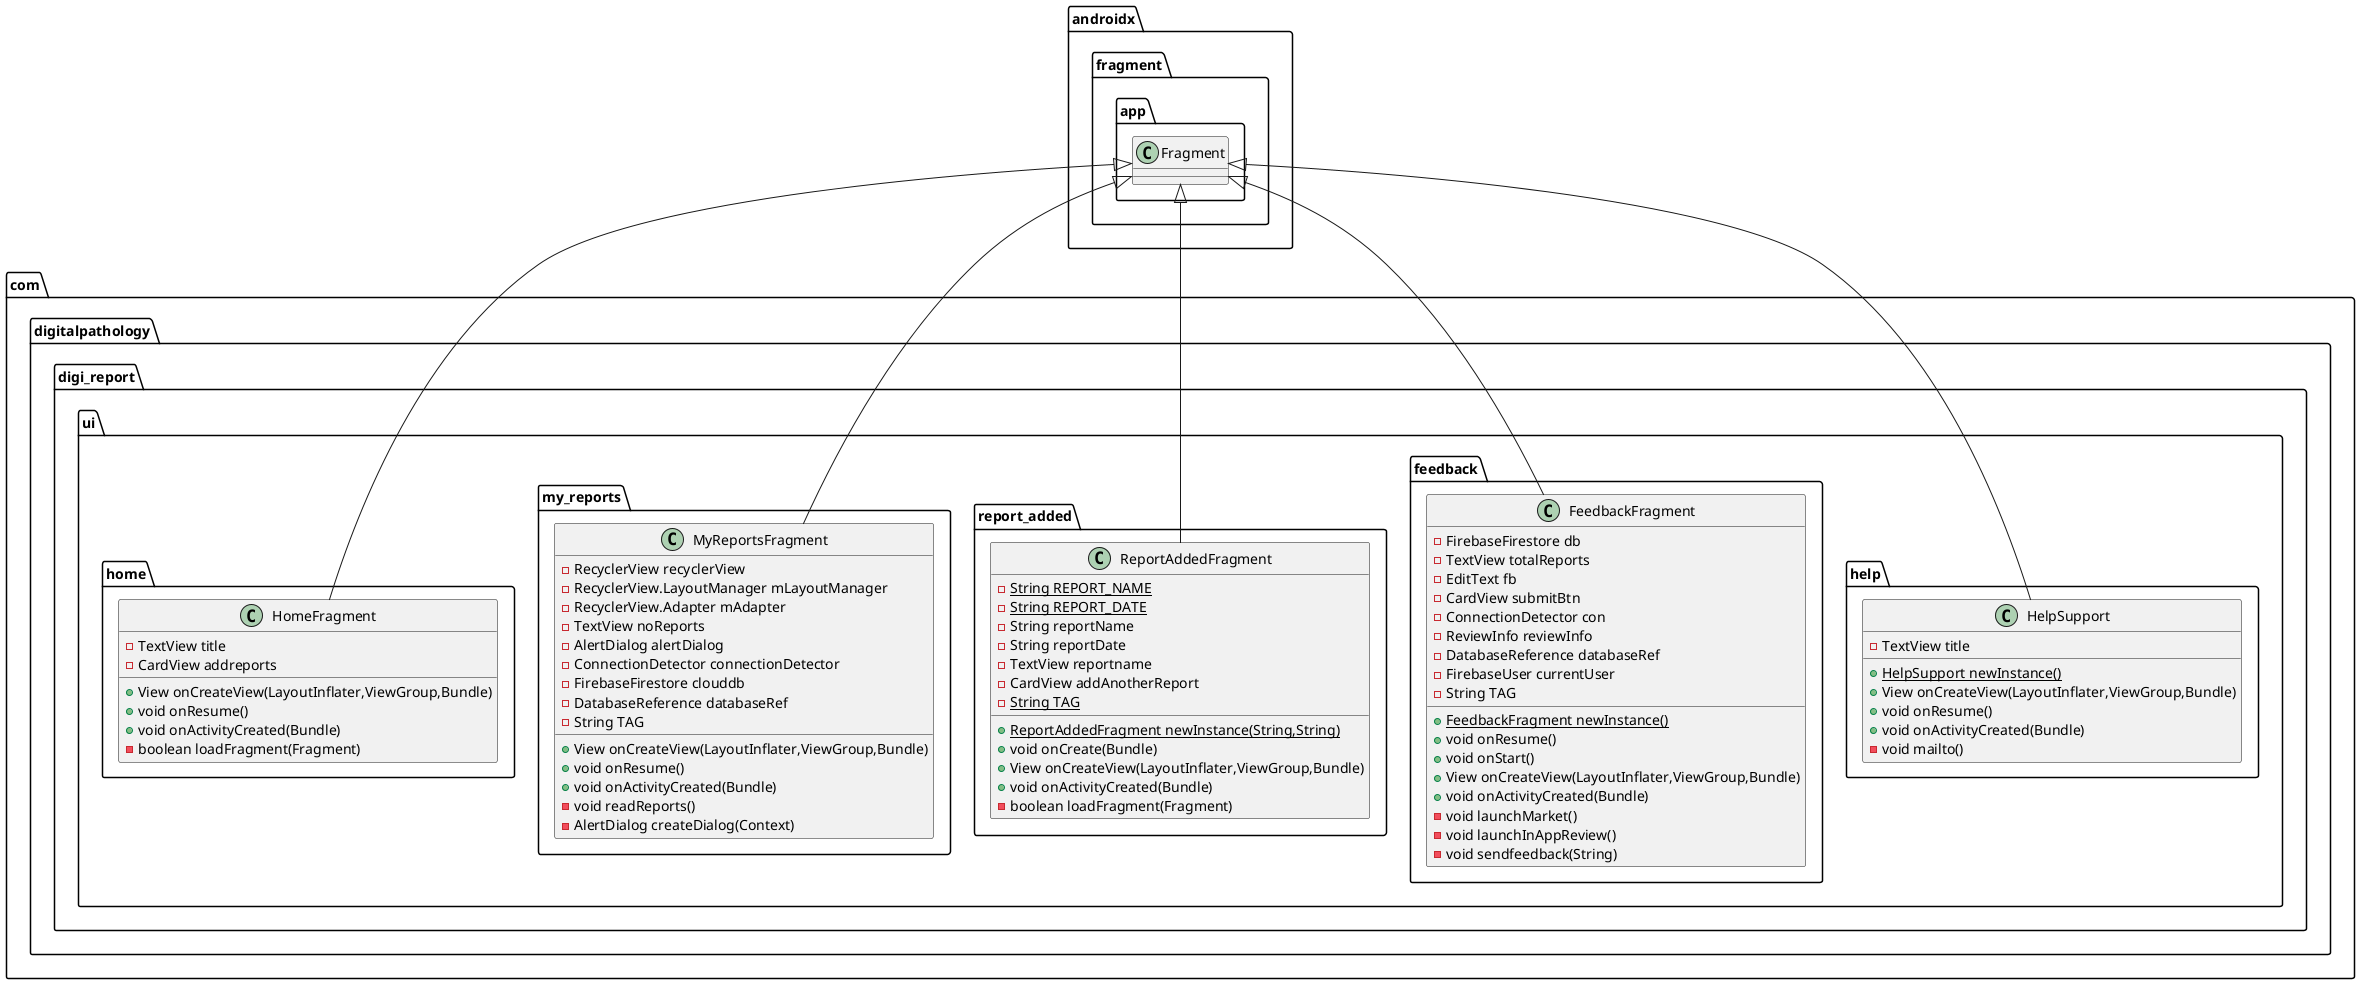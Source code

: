 @startuml
class com.digitalpathology.digi_report.ui.help.HelpSupport {
- TextView title
+ {static} HelpSupport newInstance()
+ View onCreateView(LayoutInflater,ViewGroup,Bundle)
+ void onResume()
+ void onActivityCreated(Bundle)
- void mailto()
}
class com.digitalpathology.digi_report.ui.feedback.FeedbackFragment {
- FirebaseFirestore db
- TextView totalReports
- EditText fb
- CardView submitBtn
- ConnectionDetector con
- ReviewInfo reviewInfo
- DatabaseReference databaseRef
- FirebaseUser currentUser
- String TAG
+ {static} FeedbackFragment newInstance()
+ void onResume()
+ void onStart()
+ View onCreateView(LayoutInflater,ViewGroup,Bundle)
+ void onActivityCreated(Bundle)
- void launchMarket()
- void launchInAppReview()
- void sendfeedback(String)
}

class com.digitalpathology.digi_report.ui.report_added.ReportAddedFragment {
- {static} String REPORT_NAME
- {static} String REPORT_DATE
- String reportName
- String reportDate
- TextView reportname
- CardView addAnotherReport
- {static} String TAG
+ {static} ReportAddedFragment newInstance(String,String)
+ void onCreate(Bundle)
+ View onCreateView(LayoutInflater,ViewGroup,Bundle)
+ void onActivityCreated(Bundle)
- boolean loadFragment(Fragment)
}
class com.digitalpathology.digi_report.ui.my_reports.MyReportsFragment {
- RecyclerView recyclerView
- RecyclerView.LayoutManager mLayoutManager
- RecyclerView.Adapter mAdapter
- TextView noReports
- AlertDialog alertDialog
- ConnectionDetector connectionDetector
- FirebaseFirestore clouddb
- DatabaseReference databaseRef
- String TAG
+ View onCreateView(LayoutInflater,ViewGroup,Bundle)
+ void onResume()
+ void onActivityCreated(Bundle)
- void readReports()
- AlertDialog createDialog(Context)
}



class com.digitalpathology.digi_report.ui.home.HomeFragment {
- TextView title
- CardView addreports
+ View onCreateView(LayoutInflater,ViewGroup,Bundle)
+ void onResume()
+ void onActivityCreated(Bundle)
- boolean loadFragment(Fragment)
}


androidx.fragment.app.Fragment <|-- com.digitalpathology.digi_report.ui.help.HelpSupport
androidx.fragment.app.Fragment <|-- com.digitalpathology.digi_report.ui.feedback.FeedbackFragment
androidx.fragment.app.Fragment <|-- com.digitalpathology.digi_report.ui.report_added.ReportAddedFragment
androidx.fragment.app.Fragment <|-- com.digitalpathology.digi_report.ui.my_reports.MyReportsFragment
androidx.fragment.app.Fragment <|-- com.digitalpathology.digi_report.ui.home.HomeFragment

@enduml